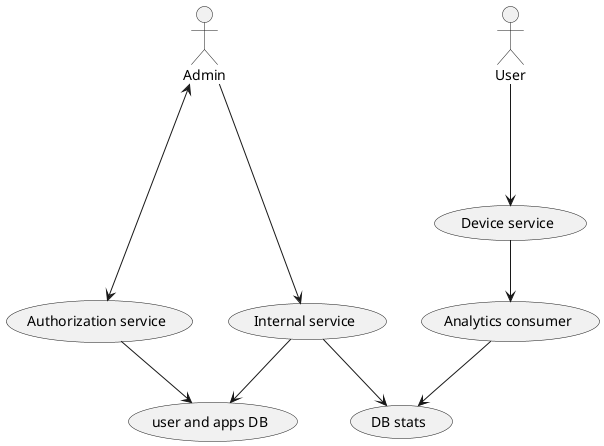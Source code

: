 @startuml

:Admin: as A
:User: as U

(Authorization service) as AS
(user and apps DB) as UDB
(Internal service) as IS
(Device service) as DS
(DB stats) as SDB
(Analytics consumer) as AC

A <----> AS
AS --> UDB
A ----> IS
IS --> UDB
U ---> DS
IS --> SDB
AC --> SDB
DS --> AC
@enduml